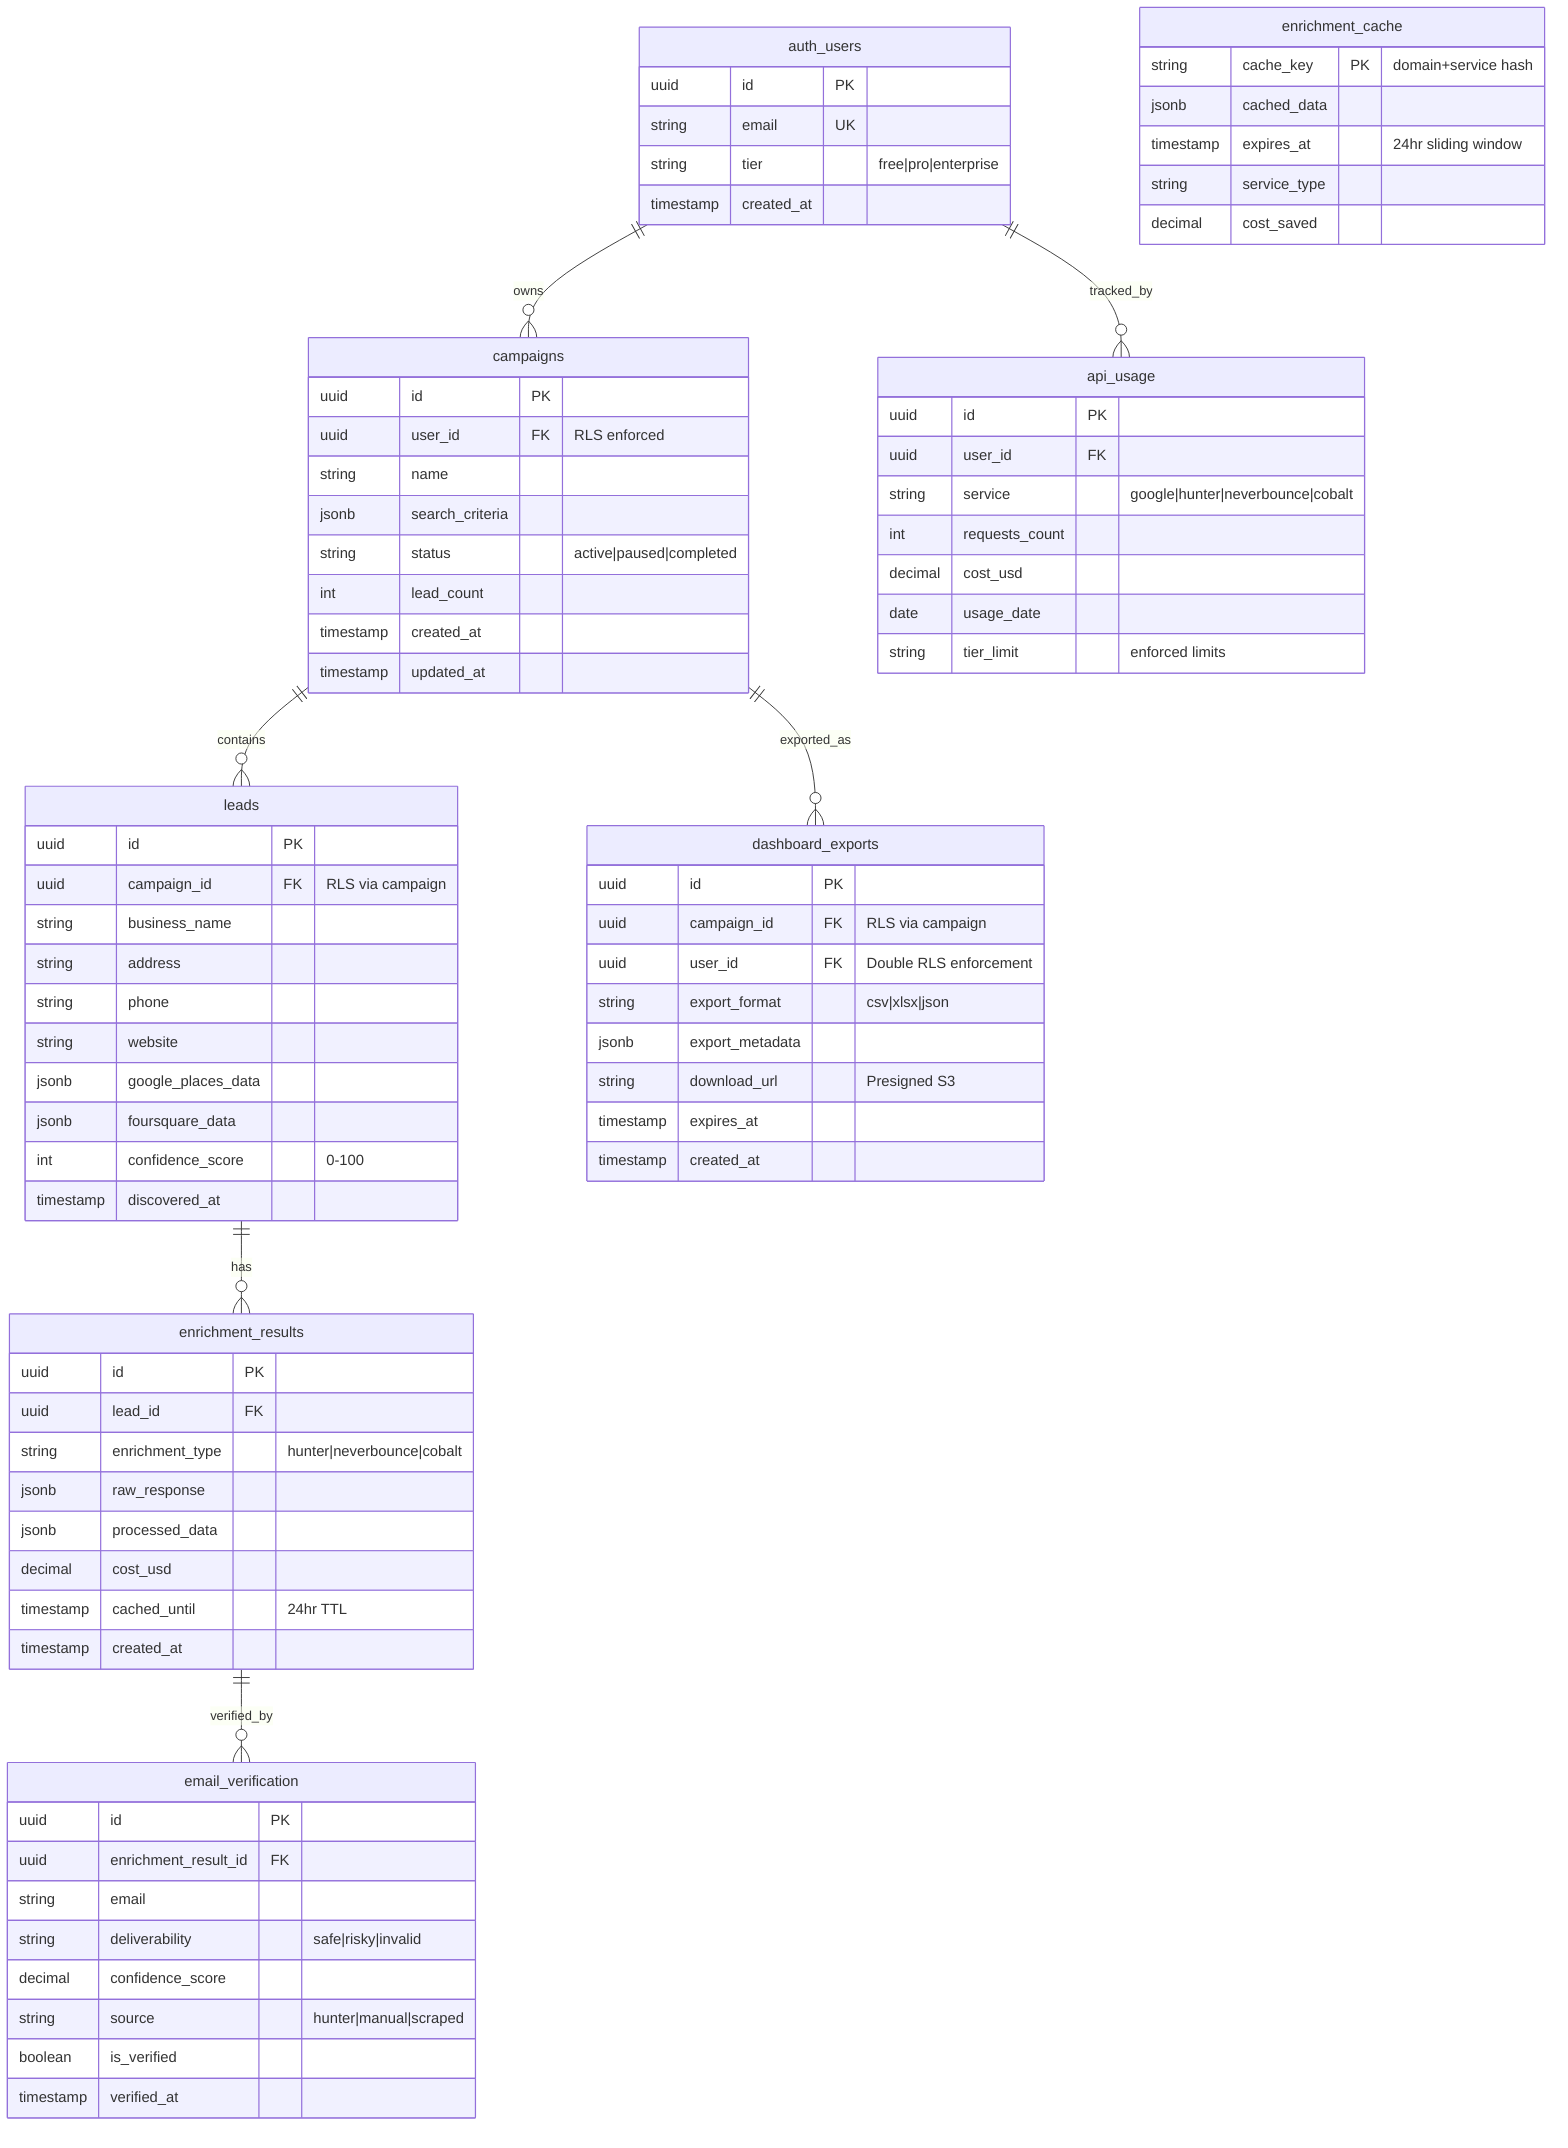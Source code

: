 %% compliance:ZeroFakeData %%
%% domain: dev-tools %%
%% reciprocal: [] %%
%% type: erDiagram %%
%% title: DB Architecture ERD %%
%% index: [docs/mmd-shared/config/index.md] %%

erDiagram
    %% Core User & Campaign Management
    auth_users ||--o{ campaigns : owns
    auth_users {
        uuid id PK
        string email UK
        string tier "free|pro|enterprise"
        timestamp created_at
    }
    
    campaigns ||--o{ leads : contains
    campaigns {
        uuid id PK
        uuid user_id FK "RLS enforced"
        string name
        jsonb search_criteria
        string status "active|paused|completed"
        int lead_count
        timestamp created_at
        timestamp updated_at
    }
    
    %% Lead Data with Quality Scoring
    leads ||--o{ enrichment_results : has
    leads {
        uuid id PK
        uuid campaign_id FK "RLS via campaign"
        string business_name
        string address
        string phone
        string website
        jsonb google_places_data
        jsonb foursquare_data
        int confidence_score "0-100"
        timestamp discovered_at
    }
    
    %% Enrichment Pipeline Results
    enrichment_results ||--o{ email_verification : verified_by
    enrichment_results {
        uuid id PK
        uuid lead_id FK
        string enrichment_type "hunter|neverbounce|cobalt"
        jsonb raw_response
        jsonb processed_data
        decimal cost_usd
        timestamp cached_until "24hr TTL"
        timestamp created_at
    }
    
    %% Email Discovery & Verification
    email_verification {
        uuid id PK
        uuid enrichment_result_id FK
        string email
        string deliverability "safe|risky|invalid"
        decimal confidence_score
        string source "hunter|manual|scraped"
        boolean is_verified
        timestamp verified_at
    }
    
    %% Budget & Usage Tracking
    auth_users ||--o{ api_usage : tracked_by
    api_usage {
        uuid id PK
        uuid user_id FK
        string service "google|hunter|neverbounce|cobalt"
        int requests_count
        decimal cost_usd
        date usage_date
        string tier_limit "enforced limits"
    }
    
    %% Export & Analytics
    campaigns ||--o{ dashboard_exports : exported_as
    dashboard_exports {
        uuid id PK
        uuid campaign_id FK "RLS via campaign"
        uuid user_id FK "Double RLS enforcement"
        string export_format "csv|xlsx|json"
        jsonb export_metadata
        string download_url "Presigned S3"
        timestamp expires_at
        timestamp created_at
    }
    
    %% Caching & Performance
    enrichment_cache {
        string cache_key PK "domain+service hash"
        jsonb cached_data
        timestamp expires_at "24hr sliding window"
        string service_type
        decimal cost_saved
    }